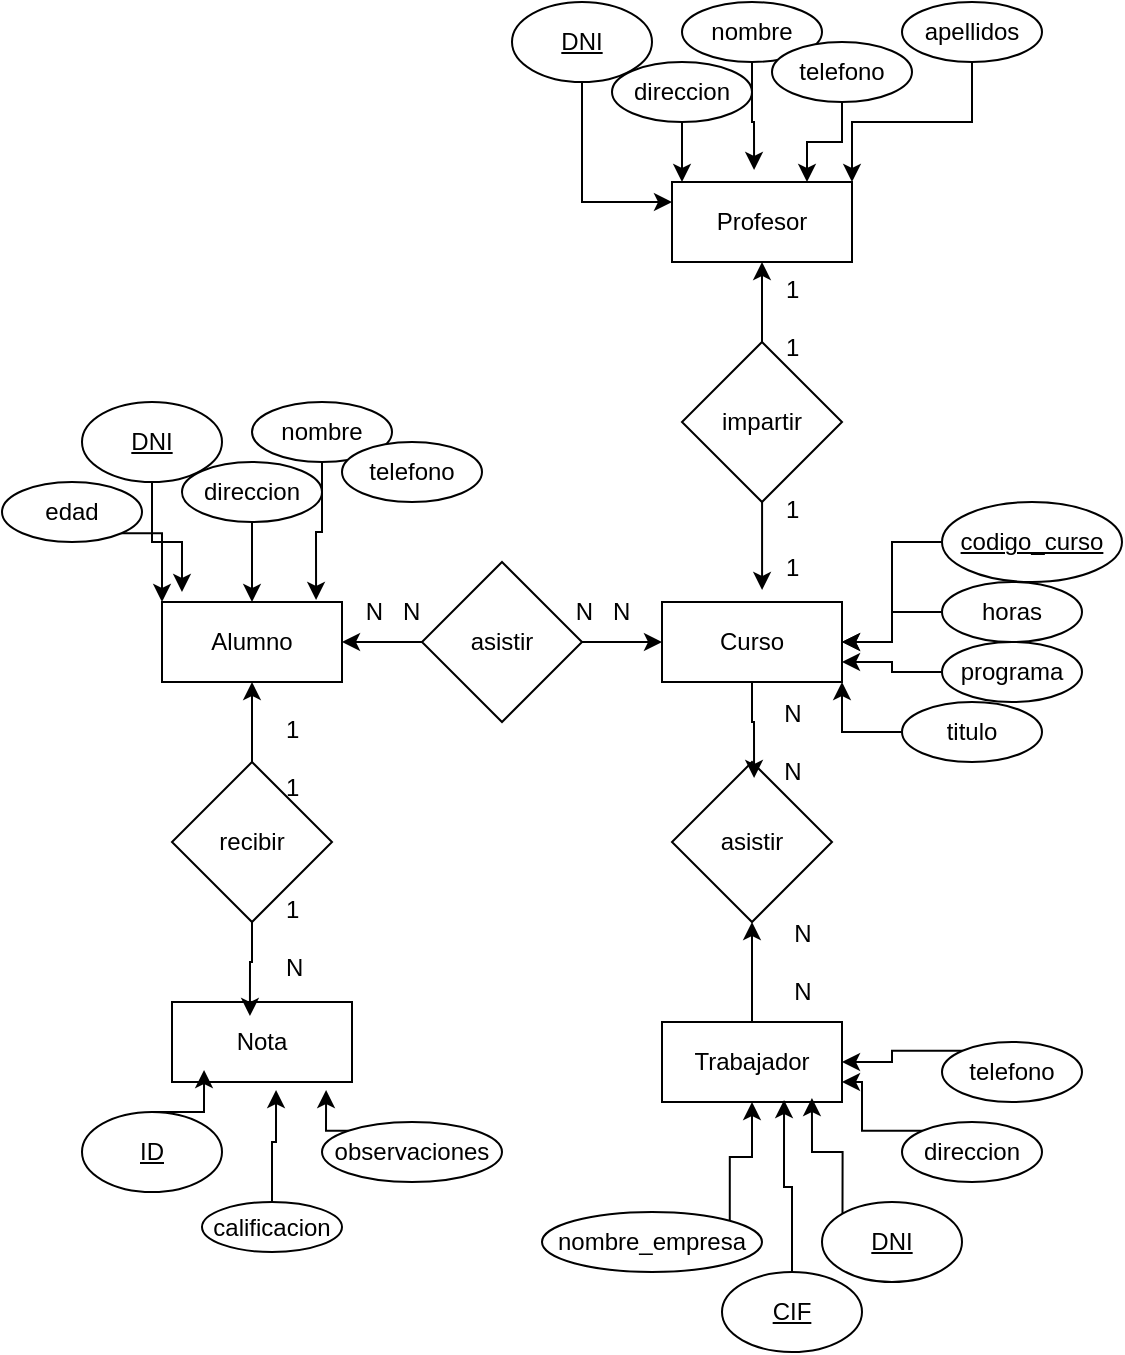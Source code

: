 <mxfile version="22.0.4" type="github">
  <diagram id="R2lEEEUBdFMjLlhIrx00" name="Page-1">
    <mxGraphModel dx="1434" dy="820" grid="1" gridSize="10" guides="1" tooltips="1" connect="1" arrows="1" fold="1" page="1" pageScale="1" pageWidth="850" pageHeight="1100" math="0" shadow="0" extFonts="Permanent Marker^https://fonts.googleapis.com/css?family=Permanent+Marker">
      <root>
        <mxCell id="0" />
        <mxCell id="1" parent="0" />
        <mxCell id="CkctEz7jh0PpBciCOMWh-1" value="Alumno" style="rounded=0;whiteSpace=wrap;html=1;" vertex="1" parent="1">
          <mxGeometry x="250" y="310" width="90" height="40" as="geometry" />
        </mxCell>
        <mxCell id="CkctEz7jh0PpBciCOMWh-13" style="edgeStyle=orthogonalEdgeStyle;rounded=0;orthogonalLoop=1;jettySize=auto;html=1;entryX=0.5;entryY=1;entryDx=0;entryDy=0;" edge="1" parent="1" source="CkctEz7jh0PpBciCOMWh-2" target="CkctEz7jh0PpBciCOMWh-12">
          <mxGeometry relative="1" as="geometry" />
        </mxCell>
        <mxCell id="CkctEz7jh0PpBciCOMWh-2" value="&lt;div&gt;Trabajador&lt;/div&gt;" style="rounded=0;whiteSpace=wrap;html=1;" vertex="1" parent="1">
          <mxGeometry x="500" y="520" width="90" height="40" as="geometry" />
        </mxCell>
        <mxCell id="CkctEz7jh0PpBciCOMWh-3" value="Curso" style="rounded=0;whiteSpace=wrap;html=1;" vertex="1" parent="1">
          <mxGeometry x="500" y="310" width="90" height="40" as="geometry" />
        </mxCell>
        <mxCell id="CkctEz7jh0PpBciCOMWh-4" value="&lt;div&gt;Profesor&lt;/div&gt;" style="rounded=0;whiteSpace=wrap;html=1;" vertex="1" parent="1">
          <mxGeometry x="505" y="100" width="90" height="40" as="geometry" />
        </mxCell>
        <mxCell id="CkctEz7jh0PpBciCOMWh-6" value="&lt;div&gt;Nota&lt;/div&gt;" style="rounded=0;whiteSpace=wrap;html=1;" vertex="1" parent="1">
          <mxGeometry x="255" y="510" width="90" height="40" as="geometry" />
        </mxCell>
        <mxCell id="CkctEz7jh0PpBciCOMWh-8" style="edgeStyle=orthogonalEdgeStyle;rounded=0;orthogonalLoop=1;jettySize=auto;html=1;entryX=1;entryY=0.5;entryDx=0;entryDy=0;" edge="1" parent="1" source="CkctEz7jh0PpBciCOMWh-7" target="CkctEz7jh0PpBciCOMWh-1">
          <mxGeometry relative="1" as="geometry" />
        </mxCell>
        <mxCell id="CkctEz7jh0PpBciCOMWh-9" style="edgeStyle=orthogonalEdgeStyle;rounded=0;orthogonalLoop=1;jettySize=auto;html=1;entryX=0;entryY=0.5;entryDx=0;entryDy=0;" edge="1" parent="1" source="CkctEz7jh0PpBciCOMWh-7" target="CkctEz7jh0PpBciCOMWh-3">
          <mxGeometry relative="1" as="geometry" />
        </mxCell>
        <mxCell id="CkctEz7jh0PpBciCOMWh-7" value="asistir" style="rhombus;whiteSpace=wrap;html=1;" vertex="1" parent="1">
          <mxGeometry x="380" y="290" width="80" height="80" as="geometry" />
        </mxCell>
        <mxCell id="CkctEz7jh0PpBciCOMWh-10" value="N&amp;nbsp;&amp;nbsp; N" style="text;html=1;align=center;verticalAlign=middle;resizable=0;points=[];autosize=1;strokeColor=none;fillColor=none;" vertex="1" parent="1">
          <mxGeometry x="340" y="300" width="50" height="30" as="geometry" />
        </mxCell>
        <mxCell id="CkctEz7jh0PpBciCOMWh-11" value="N&amp;nbsp;&amp;nbsp; N" style="text;html=1;align=center;verticalAlign=middle;resizable=0;points=[];autosize=1;strokeColor=none;fillColor=none;" vertex="1" parent="1">
          <mxGeometry x="445" y="300" width="50" height="30" as="geometry" />
        </mxCell>
        <mxCell id="CkctEz7jh0PpBciCOMWh-12" value="asistir" style="rhombus;whiteSpace=wrap;html=1;" vertex="1" parent="1">
          <mxGeometry x="505" y="390" width="80" height="80" as="geometry" />
        </mxCell>
        <mxCell id="CkctEz7jh0PpBciCOMWh-16" style="edgeStyle=orthogonalEdgeStyle;rounded=0;orthogonalLoop=1;jettySize=auto;html=1;entryX=0.513;entryY=0.1;entryDx=0;entryDy=0;entryPerimeter=0;" edge="1" parent="1" source="CkctEz7jh0PpBciCOMWh-3" target="CkctEz7jh0PpBciCOMWh-12">
          <mxGeometry relative="1" as="geometry" />
        </mxCell>
        <mxCell id="CkctEz7jh0PpBciCOMWh-18" style="edgeStyle=orthogonalEdgeStyle;rounded=0;orthogonalLoop=1;jettySize=auto;html=1;" edge="1" parent="1" source="CkctEz7jh0PpBciCOMWh-17" target="CkctEz7jh0PpBciCOMWh-4">
          <mxGeometry relative="1" as="geometry" />
        </mxCell>
        <mxCell id="CkctEz7jh0PpBciCOMWh-17" value="impartir" style="rhombus;whiteSpace=wrap;html=1;" vertex="1" parent="1">
          <mxGeometry x="510" y="180" width="80" height="80" as="geometry" />
        </mxCell>
        <mxCell id="CkctEz7jh0PpBciCOMWh-19" style="edgeStyle=orthogonalEdgeStyle;rounded=0;orthogonalLoop=1;jettySize=auto;html=1;entryX=0.556;entryY=-0.15;entryDx=0;entryDy=0;entryPerimeter=0;" edge="1" parent="1" source="CkctEz7jh0PpBciCOMWh-17" target="CkctEz7jh0PpBciCOMWh-3">
          <mxGeometry relative="1" as="geometry" />
        </mxCell>
        <mxCell id="CkctEz7jh0PpBciCOMWh-22" style="edgeStyle=orthogonalEdgeStyle;rounded=0;orthogonalLoop=1;jettySize=auto;html=1;entryX=0.5;entryY=1;entryDx=0;entryDy=0;" edge="1" parent="1" source="CkctEz7jh0PpBciCOMWh-20" target="CkctEz7jh0PpBciCOMWh-1">
          <mxGeometry relative="1" as="geometry" />
        </mxCell>
        <mxCell id="CkctEz7jh0PpBciCOMWh-20" value="recibir" style="rhombus;whiteSpace=wrap;html=1;" vertex="1" parent="1">
          <mxGeometry x="255" y="390" width="80" height="80" as="geometry" />
        </mxCell>
        <mxCell id="CkctEz7jh0PpBciCOMWh-21" style="edgeStyle=orthogonalEdgeStyle;rounded=0;orthogonalLoop=1;jettySize=auto;html=1;entryX=0.433;entryY=0.175;entryDx=0;entryDy=0;entryPerimeter=0;" edge="1" parent="1" source="CkctEz7jh0PpBciCOMWh-20" target="CkctEz7jh0PpBciCOMWh-6">
          <mxGeometry relative="1" as="geometry" />
        </mxCell>
        <mxCell id="CkctEz7jh0PpBciCOMWh-23" value="&lt;div&gt;N&lt;/div&gt;&lt;div&gt;&lt;br&gt;&lt;/div&gt;&lt;div&gt;N&lt;/div&gt;" style="text;html=1;align=center;verticalAlign=middle;resizable=0;points=[];autosize=1;strokeColor=none;fillColor=none;" vertex="1" parent="1">
          <mxGeometry x="555" y="460" width="30" height="60" as="geometry" />
        </mxCell>
        <mxCell id="CkctEz7jh0PpBciCOMWh-24" value="&lt;div&gt;N&lt;/div&gt;&lt;div&gt;&lt;br&gt;&lt;/div&gt;&lt;div&gt;N&lt;/div&gt;" style="text;html=1;align=center;verticalAlign=middle;resizable=0;points=[];autosize=1;strokeColor=none;fillColor=none;" vertex="1" parent="1">
          <mxGeometry x="550" y="350" width="30" height="60" as="geometry" />
        </mxCell>
        <mxCell id="CkctEz7jh0PpBciCOMWh-25" value="&lt;div&gt;1&lt;/div&gt;&lt;div&gt;&lt;br&gt;&lt;/div&gt;&lt;div&gt;N&lt;br&gt;&lt;/div&gt;" style="text;whiteSpace=wrap;html=1;" vertex="1" parent="1">
          <mxGeometry x="310" y="450" width="40" height="70" as="geometry" />
        </mxCell>
        <mxCell id="CkctEz7jh0PpBciCOMWh-26" value="&lt;div&gt;1&lt;/div&gt;&lt;div&gt;&lt;br&gt;&lt;/div&gt;&lt;div&gt;1&lt;br&gt;&lt;/div&gt;" style="text;whiteSpace=wrap;html=1;" vertex="1" parent="1">
          <mxGeometry x="560" y="140" width="40" height="70" as="geometry" />
        </mxCell>
        <mxCell id="CkctEz7jh0PpBciCOMWh-27" value="&lt;div&gt;1&lt;/div&gt;&lt;div&gt;&lt;br&gt;&lt;/div&gt;&lt;div&gt;1&lt;br&gt;&lt;/div&gt;" style="text;whiteSpace=wrap;html=1;" vertex="1" parent="1">
          <mxGeometry x="560" y="250" width="40" height="70" as="geometry" />
        </mxCell>
        <mxCell id="CkctEz7jh0PpBciCOMWh-28" value="&lt;div&gt;1&lt;/div&gt;&lt;div&gt;&lt;br&gt;&lt;/div&gt;&lt;div&gt;1&lt;br&gt;&lt;/div&gt;" style="text;whiteSpace=wrap;html=1;" vertex="1" parent="1">
          <mxGeometry x="310" y="360" width="40" height="70" as="geometry" />
        </mxCell>
        <mxCell id="CkctEz7jh0PpBciCOMWh-32" value="DNI" style="ellipse;whiteSpace=wrap;html=1;fontStyle=4" vertex="1" parent="1">
          <mxGeometry x="210" y="210" width="70" height="40" as="geometry" />
        </mxCell>
        <mxCell id="CkctEz7jh0PpBciCOMWh-39" style="edgeStyle=orthogonalEdgeStyle;rounded=0;orthogonalLoop=1;jettySize=auto;html=1;exitX=0.5;exitY=1;exitDx=0;exitDy=0;entryX=0.5;entryY=0;entryDx=0;entryDy=0;" edge="1" parent="1" source="CkctEz7jh0PpBciCOMWh-33" target="CkctEz7jh0PpBciCOMWh-1">
          <mxGeometry relative="1" as="geometry" />
        </mxCell>
        <mxCell id="CkctEz7jh0PpBciCOMWh-33" value="&lt;div&gt;direccion&lt;/div&gt;" style="ellipse;whiteSpace=wrap;html=1;" vertex="1" parent="1">
          <mxGeometry x="260" y="240" width="70" height="30" as="geometry" />
        </mxCell>
        <mxCell id="CkctEz7jh0PpBciCOMWh-34" value="nombre" style="ellipse;whiteSpace=wrap;html=1;" vertex="1" parent="1">
          <mxGeometry x="295" y="210" width="70" height="30" as="geometry" />
        </mxCell>
        <mxCell id="CkctEz7jh0PpBciCOMWh-35" value="&lt;div&gt;telefono&lt;/div&gt;" style="ellipse;whiteSpace=wrap;html=1;" vertex="1" parent="1">
          <mxGeometry x="340" y="230" width="70" height="30" as="geometry" />
        </mxCell>
        <mxCell id="CkctEz7jh0PpBciCOMWh-37" style="edgeStyle=orthogonalEdgeStyle;rounded=0;orthogonalLoop=1;jettySize=auto;html=1;exitX=1;exitY=1;exitDx=0;exitDy=0;entryX=0;entryY=0;entryDx=0;entryDy=0;" edge="1" parent="1" source="CkctEz7jh0PpBciCOMWh-36" target="CkctEz7jh0PpBciCOMWh-1">
          <mxGeometry relative="1" as="geometry" />
        </mxCell>
        <mxCell id="CkctEz7jh0PpBciCOMWh-36" value="edad" style="ellipse;whiteSpace=wrap;html=1;" vertex="1" parent="1">
          <mxGeometry x="170" y="250" width="70" height="30" as="geometry" />
        </mxCell>
        <mxCell id="CkctEz7jh0PpBciCOMWh-38" style="edgeStyle=orthogonalEdgeStyle;rounded=0;orthogonalLoop=1;jettySize=auto;html=1;exitX=0.5;exitY=1;exitDx=0;exitDy=0;entryX=0.111;entryY=-0.125;entryDx=0;entryDy=0;entryPerimeter=0;" edge="1" parent="1" source="CkctEz7jh0PpBciCOMWh-32" target="CkctEz7jh0PpBciCOMWh-1">
          <mxGeometry relative="1" as="geometry" />
        </mxCell>
        <mxCell id="CkctEz7jh0PpBciCOMWh-40" style="edgeStyle=orthogonalEdgeStyle;rounded=0;orthogonalLoop=1;jettySize=auto;html=1;exitX=0.5;exitY=1;exitDx=0;exitDy=0;entryX=0.856;entryY=-0.025;entryDx=0;entryDy=0;entryPerimeter=0;" edge="1" parent="1" source="CkctEz7jh0PpBciCOMWh-34" target="CkctEz7jh0PpBciCOMWh-1">
          <mxGeometry relative="1" as="geometry" />
        </mxCell>
        <mxCell id="CkctEz7jh0PpBciCOMWh-42" value="DNI" style="ellipse;whiteSpace=wrap;html=1;fontStyle=4" vertex="1" parent="1">
          <mxGeometry x="580" y="610" width="70" height="40" as="geometry" />
        </mxCell>
        <mxCell id="CkctEz7jh0PpBciCOMWh-43" value="CIF" style="ellipse;whiteSpace=wrap;html=1;fontStyle=4" vertex="1" parent="1">
          <mxGeometry x="530" y="645" width="70" height="40" as="geometry" />
        </mxCell>
        <mxCell id="CkctEz7jh0PpBciCOMWh-51" style="edgeStyle=orthogonalEdgeStyle;rounded=0;orthogonalLoop=1;jettySize=auto;html=1;exitX=1;exitY=0;exitDx=0;exitDy=0;entryX=0.5;entryY=1;entryDx=0;entryDy=0;" edge="1" parent="1" source="CkctEz7jh0PpBciCOMWh-44" target="CkctEz7jh0PpBciCOMWh-2">
          <mxGeometry relative="1" as="geometry" />
        </mxCell>
        <mxCell id="CkctEz7jh0PpBciCOMWh-44" value="&lt;div&gt;nombre_empresa&lt;/div&gt;" style="ellipse;whiteSpace=wrap;html=1;" vertex="1" parent="1">
          <mxGeometry x="440" y="615" width="110" height="30" as="geometry" />
        </mxCell>
        <mxCell id="CkctEz7jh0PpBciCOMWh-47" style="edgeStyle=orthogonalEdgeStyle;rounded=0;orthogonalLoop=1;jettySize=auto;html=1;exitX=0;exitY=0;exitDx=0;exitDy=0;entryX=1;entryY=0.75;entryDx=0;entryDy=0;" edge="1" parent="1" source="CkctEz7jh0PpBciCOMWh-45" target="CkctEz7jh0PpBciCOMWh-2">
          <mxGeometry relative="1" as="geometry" />
        </mxCell>
        <mxCell id="CkctEz7jh0PpBciCOMWh-45" value="&lt;div&gt;direccion&lt;/div&gt;" style="ellipse;whiteSpace=wrap;html=1;" vertex="1" parent="1">
          <mxGeometry x="620" y="570" width="70" height="30" as="geometry" />
        </mxCell>
        <mxCell id="CkctEz7jh0PpBciCOMWh-48" style="edgeStyle=orthogonalEdgeStyle;rounded=0;orthogonalLoop=1;jettySize=auto;html=1;exitX=0;exitY=0;exitDx=0;exitDy=0;entryX=1;entryY=0.5;entryDx=0;entryDy=0;" edge="1" parent="1" source="CkctEz7jh0PpBciCOMWh-46" target="CkctEz7jh0PpBciCOMWh-2">
          <mxGeometry relative="1" as="geometry" />
        </mxCell>
        <mxCell id="CkctEz7jh0PpBciCOMWh-46" value="&lt;div&gt;telefono&lt;/div&gt;" style="ellipse;whiteSpace=wrap;html=1;" vertex="1" parent="1">
          <mxGeometry x="640" y="530" width="70" height="30" as="geometry" />
        </mxCell>
        <mxCell id="CkctEz7jh0PpBciCOMWh-49" style="edgeStyle=orthogonalEdgeStyle;rounded=0;orthogonalLoop=1;jettySize=auto;html=1;exitX=0;exitY=0;exitDx=0;exitDy=0;entryX=0.833;entryY=0.95;entryDx=0;entryDy=0;entryPerimeter=0;" edge="1" parent="1" source="CkctEz7jh0PpBciCOMWh-42" target="CkctEz7jh0PpBciCOMWh-2">
          <mxGeometry relative="1" as="geometry" />
        </mxCell>
        <mxCell id="CkctEz7jh0PpBciCOMWh-50" style="edgeStyle=orthogonalEdgeStyle;rounded=0;orthogonalLoop=1;jettySize=auto;html=1;exitX=0.5;exitY=0;exitDx=0;exitDy=0;entryX=0.678;entryY=0.975;entryDx=0;entryDy=0;entryPerimeter=0;" edge="1" parent="1" source="CkctEz7jh0PpBciCOMWh-43" target="CkctEz7jh0PpBciCOMWh-2">
          <mxGeometry relative="1" as="geometry" />
        </mxCell>
        <mxCell id="CkctEz7jh0PpBciCOMWh-56" style="edgeStyle=orthogonalEdgeStyle;rounded=0;orthogonalLoop=1;jettySize=auto;html=1;exitX=0;exitY=0.5;exitDx=0;exitDy=0;entryX=1;entryY=0.5;entryDx=0;entryDy=0;" edge="1" parent="1" source="CkctEz7jh0PpBciCOMWh-52" target="CkctEz7jh0PpBciCOMWh-3">
          <mxGeometry relative="1" as="geometry" />
        </mxCell>
        <mxCell id="CkctEz7jh0PpBciCOMWh-52" value="&lt;div&gt;codigo_curso&lt;/div&gt;" style="ellipse;whiteSpace=wrap;html=1;fontStyle=4" vertex="1" parent="1">
          <mxGeometry x="640" y="260" width="90" height="40" as="geometry" />
        </mxCell>
        <mxCell id="CkctEz7jh0PpBciCOMWh-58" style="edgeStyle=orthogonalEdgeStyle;rounded=0;orthogonalLoop=1;jettySize=auto;html=1;exitX=0;exitY=0.5;exitDx=0;exitDy=0;entryX=1;entryY=0.5;entryDx=0;entryDy=0;" edge="1" parent="1" source="CkctEz7jh0PpBciCOMWh-53" target="CkctEz7jh0PpBciCOMWh-3">
          <mxGeometry relative="1" as="geometry" />
        </mxCell>
        <mxCell id="CkctEz7jh0PpBciCOMWh-53" value="horas" style="ellipse;whiteSpace=wrap;html=1;" vertex="1" parent="1">
          <mxGeometry x="640" y="300" width="70" height="30" as="geometry" />
        </mxCell>
        <mxCell id="CkctEz7jh0PpBciCOMWh-59" style="edgeStyle=orthogonalEdgeStyle;rounded=0;orthogonalLoop=1;jettySize=auto;html=1;exitX=0;exitY=0.5;exitDx=0;exitDy=0;entryX=1;entryY=0.75;entryDx=0;entryDy=0;" edge="1" parent="1" source="CkctEz7jh0PpBciCOMWh-54" target="CkctEz7jh0PpBciCOMWh-3">
          <mxGeometry relative="1" as="geometry" />
        </mxCell>
        <mxCell id="CkctEz7jh0PpBciCOMWh-54" value="programa" style="ellipse;whiteSpace=wrap;html=1;" vertex="1" parent="1">
          <mxGeometry x="640" y="330" width="70" height="30" as="geometry" />
        </mxCell>
        <mxCell id="CkctEz7jh0PpBciCOMWh-60" style="edgeStyle=orthogonalEdgeStyle;rounded=0;orthogonalLoop=1;jettySize=auto;html=1;exitX=0;exitY=0.5;exitDx=0;exitDy=0;" edge="1" parent="1" source="CkctEz7jh0PpBciCOMWh-55">
          <mxGeometry relative="1" as="geometry">
            <mxPoint x="590" y="350" as="targetPoint" />
          </mxGeometry>
        </mxCell>
        <mxCell id="CkctEz7jh0PpBciCOMWh-55" value="titulo" style="ellipse;whiteSpace=wrap;html=1;" vertex="1" parent="1">
          <mxGeometry x="620" y="360" width="70" height="30" as="geometry" />
        </mxCell>
        <mxCell id="CkctEz7jh0PpBciCOMWh-66" style="edgeStyle=orthogonalEdgeStyle;rounded=0;orthogonalLoop=1;jettySize=auto;html=1;exitX=0.5;exitY=1;exitDx=0;exitDy=0;entryX=0;entryY=0.25;entryDx=0;entryDy=0;" edge="1" parent="1" source="CkctEz7jh0PpBciCOMWh-61" target="CkctEz7jh0PpBciCOMWh-4">
          <mxGeometry relative="1" as="geometry" />
        </mxCell>
        <mxCell id="CkctEz7jh0PpBciCOMWh-61" value="DNI" style="ellipse;whiteSpace=wrap;html=1;fontStyle=4" vertex="1" parent="1">
          <mxGeometry x="425" y="10" width="70" height="40" as="geometry" />
        </mxCell>
        <mxCell id="CkctEz7jh0PpBciCOMWh-67" style="edgeStyle=orthogonalEdgeStyle;rounded=0;orthogonalLoop=1;jettySize=auto;html=1;exitX=0.5;exitY=1;exitDx=0;exitDy=0;" edge="1" parent="1" source="CkctEz7jh0PpBciCOMWh-62">
          <mxGeometry relative="1" as="geometry">
            <mxPoint x="510" y="100" as="targetPoint" />
          </mxGeometry>
        </mxCell>
        <mxCell id="CkctEz7jh0PpBciCOMWh-62" value="&lt;div&gt;direccion&lt;/div&gt;" style="ellipse;whiteSpace=wrap;html=1;" vertex="1" parent="1">
          <mxGeometry x="475" y="40" width="70" height="30" as="geometry" />
        </mxCell>
        <mxCell id="CkctEz7jh0PpBciCOMWh-63" value="nombre" style="ellipse;whiteSpace=wrap;html=1;" vertex="1" parent="1">
          <mxGeometry x="510" y="10" width="70" height="30" as="geometry" />
        </mxCell>
        <mxCell id="CkctEz7jh0PpBciCOMWh-69" style="edgeStyle=orthogonalEdgeStyle;rounded=0;orthogonalLoop=1;jettySize=auto;html=1;exitX=0.5;exitY=1;exitDx=0;exitDy=0;entryX=0.75;entryY=0;entryDx=0;entryDy=0;" edge="1" parent="1" source="CkctEz7jh0PpBciCOMWh-64" target="CkctEz7jh0PpBciCOMWh-4">
          <mxGeometry relative="1" as="geometry" />
        </mxCell>
        <mxCell id="CkctEz7jh0PpBciCOMWh-64" value="&lt;div&gt;telefono&lt;/div&gt;" style="ellipse;whiteSpace=wrap;html=1;" vertex="1" parent="1">
          <mxGeometry x="555" y="30" width="70" height="30" as="geometry" />
        </mxCell>
        <mxCell id="CkctEz7jh0PpBciCOMWh-70" style="edgeStyle=orthogonalEdgeStyle;rounded=0;orthogonalLoop=1;jettySize=auto;html=1;exitX=0.5;exitY=1;exitDx=0;exitDy=0;entryX=1;entryY=0;entryDx=0;entryDy=0;" edge="1" parent="1" source="CkctEz7jh0PpBciCOMWh-65" target="CkctEz7jh0PpBciCOMWh-4">
          <mxGeometry relative="1" as="geometry" />
        </mxCell>
        <mxCell id="CkctEz7jh0PpBciCOMWh-65" value="apellidos" style="ellipse;whiteSpace=wrap;html=1;" vertex="1" parent="1">
          <mxGeometry x="620" y="10" width="70" height="30" as="geometry" />
        </mxCell>
        <mxCell id="CkctEz7jh0PpBciCOMWh-68" style="edgeStyle=orthogonalEdgeStyle;rounded=0;orthogonalLoop=1;jettySize=auto;html=1;exitX=0.5;exitY=1;exitDx=0;exitDy=0;entryX=0.456;entryY=-0.15;entryDx=0;entryDy=0;entryPerimeter=0;" edge="1" parent="1" source="CkctEz7jh0PpBciCOMWh-63" target="CkctEz7jh0PpBciCOMWh-4">
          <mxGeometry relative="1" as="geometry" />
        </mxCell>
        <mxCell id="CkctEz7jh0PpBciCOMWh-71" value="ID" style="ellipse;whiteSpace=wrap;html=1;fontStyle=4" vertex="1" parent="1">
          <mxGeometry x="210" y="565" width="70" height="40" as="geometry" />
        </mxCell>
        <mxCell id="CkctEz7jh0PpBciCOMWh-72" value="calificacion" style="ellipse;whiteSpace=wrap;html=1;" vertex="1" parent="1">
          <mxGeometry x="270" y="610" width="70" height="25" as="geometry" />
        </mxCell>
        <mxCell id="CkctEz7jh0PpBciCOMWh-73" value="observaciones" style="ellipse;whiteSpace=wrap;html=1;" vertex="1" parent="1">
          <mxGeometry x="330" y="570" width="90" height="30" as="geometry" />
        </mxCell>
        <mxCell id="CkctEz7jh0PpBciCOMWh-74" style="edgeStyle=orthogonalEdgeStyle;rounded=0;orthogonalLoop=1;jettySize=auto;html=1;exitX=0.5;exitY=0;exitDx=0;exitDy=0;entryX=0.178;entryY=0.85;entryDx=0;entryDy=0;entryPerimeter=0;" edge="1" parent="1" source="CkctEz7jh0PpBciCOMWh-71" target="CkctEz7jh0PpBciCOMWh-6">
          <mxGeometry relative="1" as="geometry" />
        </mxCell>
        <mxCell id="CkctEz7jh0PpBciCOMWh-75" style="edgeStyle=orthogonalEdgeStyle;rounded=0;orthogonalLoop=1;jettySize=auto;html=1;exitX=0.5;exitY=0;exitDx=0;exitDy=0;entryX=0.578;entryY=1.1;entryDx=0;entryDy=0;entryPerimeter=0;" edge="1" parent="1" source="CkctEz7jh0PpBciCOMWh-72" target="CkctEz7jh0PpBciCOMWh-6">
          <mxGeometry relative="1" as="geometry" />
        </mxCell>
        <mxCell id="CkctEz7jh0PpBciCOMWh-76" style="edgeStyle=orthogonalEdgeStyle;rounded=0;orthogonalLoop=1;jettySize=auto;html=1;exitX=0;exitY=0;exitDx=0;exitDy=0;entryX=0.856;entryY=1.1;entryDx=0;entryDy=0;entryPerimeter=0;" edge="1" parent="1" source="CkctEz7jh0PpBciCOMWh-73" target="CkctEz7jh0PpBciCOMWh-6">
          <mxGeometry relative="1" as="geometry" />
        </mxCell>
      </root>
    </mxGraphModel>
  </diagram>
</mxfile>
